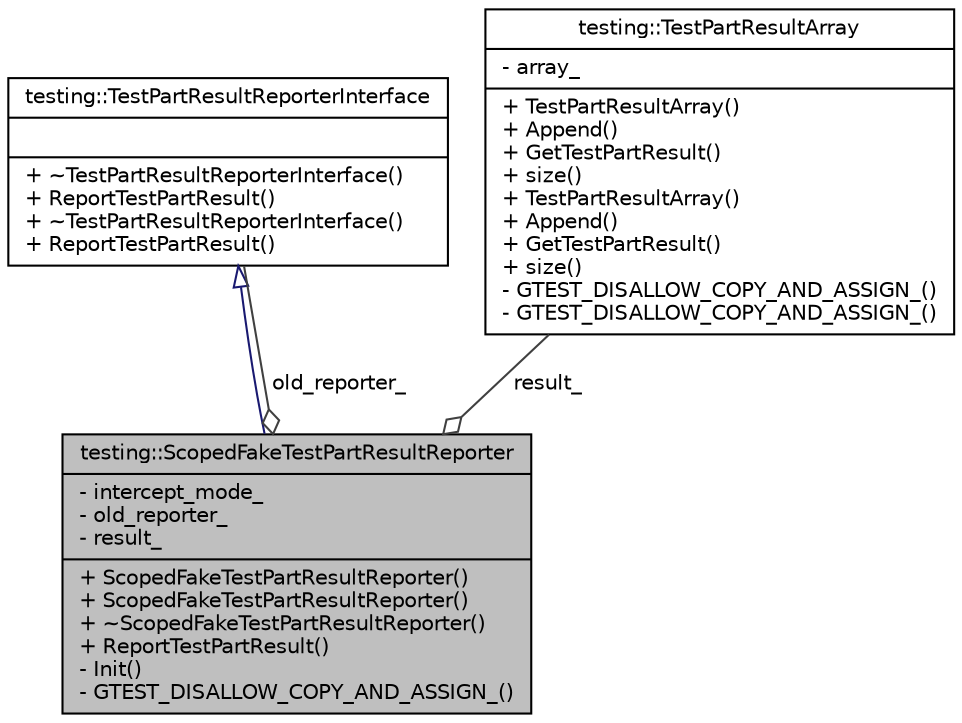 digraph G
{
  edge [fontname="Helvetica",fontsize="10",labelfontname="Helvetica",labelfontsize="10"];
  node [fontname="Helvetica",fontsize="10",shape=record];
  Node1 [label="{testing::ScopedFakeTestPartResultReporter\n|- intercept_mode_\l- old_reporter_\l- result_\l|+ ScopedFakeTestPartResultReporter()\l+ ScopedFakeTestPartResultReporter()\l+ ~ScopedFakeTestPartResultReporter()\l+ ReportTestPartResult()\l- Init()\l- GTEST_DISALLOW_COPY_AND_ASSIGN_()\l}",height=0.2,width=0.4,color="black", fillcolor="grey75", style="filled" fontcolor="black"];
  Node2 -> Node1 [dir="back",color="midnightblue",fontsize="10",style="solid",arrowtail="onormal",fontname="Helvetica"];
  Node2 [label="{testing::TestPartResultReporterInterface\n||+ ~TestPartResultReporterInterface()\l+ ReportTestPartResult()\l+ ~TestPartResultReporterInterface()\l+ ReportTestPartResult()\l}",height=0.2,width=0.4,color="black", fillcolor="white", style="filled",URL="$classtesting_1_1TestPartResultReporterInterface.html"];
  Node2 -> Node1 [color="grey25",fontsize="10",style="solid",label=" old_reporter_" ,arrowhead="odiamond",fontname="Helvetica"];
  Node3 -> Node1 [color="grey25",fontsize="10",style="solid",label=" result_" ,arrowhead="odiamond",fontname="Helvetica"];
  Node3 [label="{testing::TestPartResultArray\n|- array_\l|+ TestPartResultArray()\l+ Append()\l+ GetTestPartResult()\l+ size()\l+ TestPartResultArray()\l+ Append()\l+ GetTestPartResult()\l+ size()\l- GTEST_DISALLOW_COPY_AND_ASSIGN_()\l- GTEST_DISALLOW_COPY_AND_ASSIGN_()\l}",height=0.2,width=0.4,color="black", fillcolor="white", style="filled",URL="$classtesting_1_1TestPartResultArray.html"];
}
